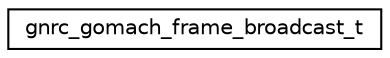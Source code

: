 digraph "Graphical Class Hierarchy"
{
 // LATEX_PDF_SIZE
  edge [fontname="Helvetica",fontsize="10",labelfontname="Helvetica",labelfontsize="10"];
  node [fontname="Helvetica",fontsize="10",shape=record];
  rankdir="LR";
  Node0 [label="gnrc_gomach_frame_broadcast_t",height=0.2,width=0.4,color="black", fillcolor="white", style="filled",URL="$structgnrc__gomach__frame__broadcast__t.html",tooltip="GoMacH broadcast frame."];
}
